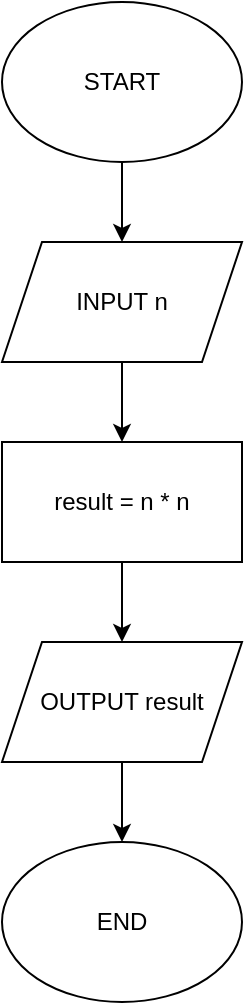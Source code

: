<mxfile version="20.8.2" type="device"><diagram id="oXIAukO3u1dLbOOsWooV" name="Trang-1"><mxGraphModel dx="1354" dy="657" grid="1" gridSize="10" guides="1" tooltips="1" connect="1" arrows="1" fold="1" page="1" pageScale="1" pageWidth="827" pageHeight="1169" math="0" shadow="0"><root><mxCell id="0"/><mxCell id="1" parent="0"/><mxCell id="vfFcFGvnHWOMpfQZxHJv-8" style="edgeStyle=orthogonalEdgeStyle;rounded=0;orthogonalLoop=1;jettySize=auto;html=1;exitX=0.5;exitY=1;exitDx=0;exitDy=0;entryX=0.5;entryY=0;entryDx=0;entryDy=0;" edge="1" parent="1" source="vfFcFGvnHWOMpfQZxHJv-1" target="vfFcFGvnHWOMpfQZxHJv-2"><mxGeometry relative="1" as="geometry"/></mxCell><mxCell id="vfFcFGvnHWOMpfQZxHJv-1" value="START" style="ellipse;whiteSpace=wrap;html=1;" vertex="1" parent="1"><mxGeometry x="330" y="60" width="120" height="80" as="geometry"/></mxCell><mxCell id="vfFcFGvnHWOMpfQZxHJv-9" style="edgeStyle=orthogonalEdgeStyle;rounded=0;orthogonalLoop=1;jettySize=auto;html=1;exitX=0.5;exitY=1;exitDx=0;exitDy=0;entryX=0.5;entryY=0;entryDx=0;entryDy=0;" edge="1" parent="1" source="vfFcFGvnHWOMpfQZxHJv-2" target="vfFcFGvnHWOMpfQZxHJv-3"><mxGeometry relative="1" as="geometry"/></mxCell><mxCell id="vfFcFGvnHWOMpfQZxHJv-2" value="INPUT n" style="shape=parallelogram;perimeter=parallelogramPerimeter;whiteSpace=wrap;html=1;fixedSize=1;" vertex="1" parent="1"><mxGeometry x="330" y="180" width="120" height="60" as="geometry"/></mxCell><mxCell id="vfFcFGvnHWOMpfQZxHJv-10" style="edgeStyle=orthogonalEdgeStyle;rounded=0;orthogonalLoop=1;jettySize=auto;html=1;exitX=0.5;exitY=1;exitDx=0;exitDy=0;entryX=0.5;entryY=0;entryDx=0;entryDy=0;" edge="1" parent="1" source="vfFcFGvnHWOMpfQZxHJv-3" target="vfFcFGvnHWOMpfQZxHJv-4"><mxGeometry relative="1" as="geometry"/></mxCell><mxCell id="vfFcFGvnHWOMpfQZxHJv-3" value="result = n * n" style="rounded=0;whiteSpace=wrap;html=1;" vertex="1" parent="1"><mxGeometry x="330" y="280" width="120" height="60" as="geometry"/></mxCell><mxCell id="vfFcFGvnHWOMpfQZxHJv-11" style="edgeStyle=orthogonalEdgeStyle;rounded=0;orthogonalLoop=1;jettySize=auto;html=1;exitX=0.5;exitY=1;exitDx=0;exitDy=0;entryX=0.5;entryY=0;entryDx=0;entryDy=0;" edge="1" parent="1" source="vfFcFGvnHWOMpfQZxHJv-4" target="vfFcFGvnHWOMpfQZxHJv-5"><mxGeometry relative="1" as="geometry"/></mxCell><mxCell id="vfFcFGvnHWOMpfQZxHJv-4" value="OUTPUT result" style="shape=parallelogram;perimeter=parallelogramPerimeter;whiteSpace=wrap;html=1;fixedSize=1;" vertex="1" parent="1"><mxGeometry x="330" y="380" width="120" height="60" as="geometry"/></mxCell><mxCell id="vfFcFGvnHWOMpfQZxHJv-5" value="END" style="ellipse;whiteSpace=wrap;html=1;" vertex="1" parent="1"><mxGeometry x="330" y="480" width="120" height="80" as="geometry"/></mxCell></root></mxGraphModel></diagram></mxfile>